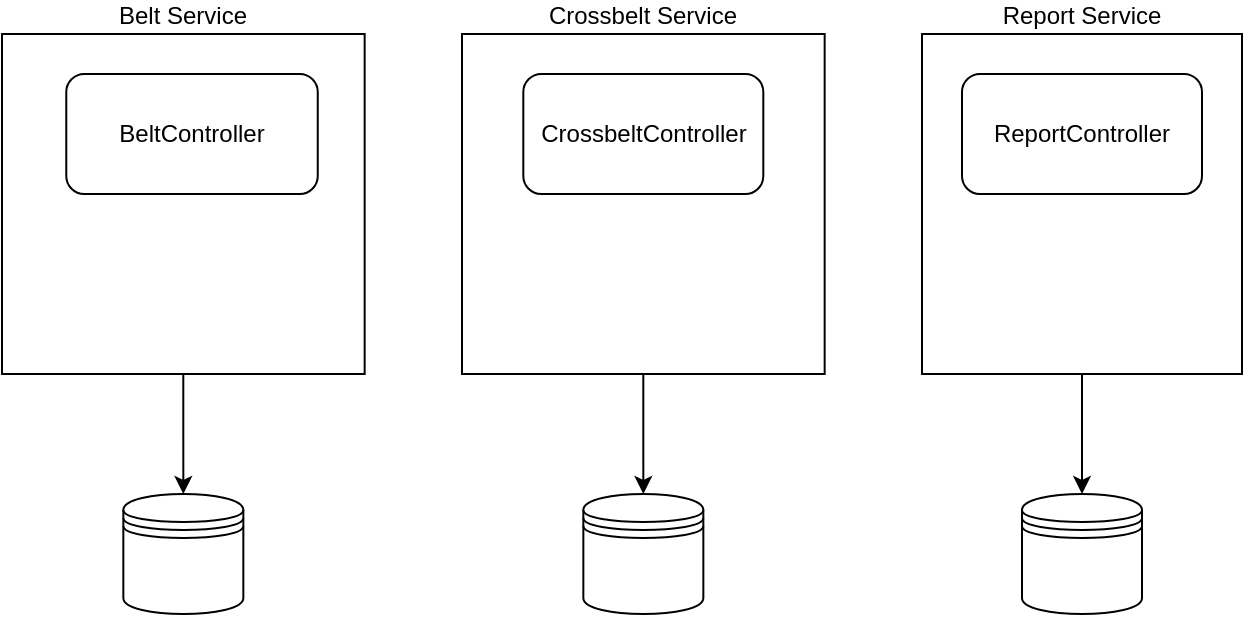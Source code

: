 <mxfile version="24.1.0" type="device">
  <diagram name="Page-1" id="opSYaH2J1gWdcnBwjpQx">
    <mxGraphModel dx="1195" dy="678" grid="1" gridSize="10" guides="1" tooltips="1" connect="1" arrows="1" fold="1" page="1" pageScale="1" pageWidth="850" pageHeight="1100" math="0" shadow="0">
      <root>
        <mxCell id="0" />
        <mxCell id="1" parent="0" />
        <mxCell id="ZtgmJ8ed2L3JojrhqnTy-53" value="" style="edgeStyle=orthogonalEdgeStyle;rounded=0;orthogonalLoop=1;jettySize=auto;html=1;entryX=0.5;entryY=0;entryDx=0;entryDy=0;" edge="1" parent="1" source="ZtgmJ8ed2L3JojrhqnTy-1" target="ZtgmJ8ed2L3JojrhqnTy-54">
          <mxGeometry relative="1" as="geometry">
            <mxPoint x="630" y="340" as="targetPoint" />
            <Array as="points">
              <mxPoint x="630" y="300" />
              <mxPoint x="630" y="300" />
            </Array>
          </mxGeometry>
        </mxCell>
        <mxCell id="ZtgmJ8ed2L3JojrhqnTy-1" value="Report Service" style="rounded=0;whiteSpace=wrap;html=1;labelPosition=center;verticalLabelPosition=top;align=center;verticalAlign=bottom;" vertex="1" parent="1">
          <mxGeometry x="550" y="90" width="160" height="170" as="geometry" />
        </mxCell>
        <mxCell id="ZtgmJ8ed2L3JojrhqnTy-48" value="" style="group" vertex="1" connectable="0" parent="1">
          <mxGeometry x="320" y="90" width="181.33" height="170" as="geometry" />
        </mxCell>
        <mxCell id="QX6qnde6JWg4k-6KLHOT-1" value="Crossbelt&amp;nbsp;&lt;span style=&quot;background-color: initial;&quot;&gt;Service&lt;/span&gt;" style="rounded=0;whiteSpace=wrap;html=1;labelPosition=center;verticalLabelPosition=top;align=center;verticalAlign=bottom;aspect=fixed;" parent="ZtgmJ8ed2L3JojrhqnTy-48" vertex="1">
          <mxGeometry width="181.33" height="170" as="geometry" />
        </mxCell>
        <mxCell id="ZtgmJ8ed2L3JojrhqnTy-47" value="CrossbeltController" style="rounded=1;whiteSpace=wrap;html=1;" vertex="1" parent="ZtgmJ8ed2L3JojrhqnTy-48">
          <mxGeometry x="30.66" y="20.0" width="120" height="60" as="geometry" />
        </mxCell>
        <mxCell id="ZtgmJ8ed2L3JojrhqnTy-49" value="ReportController" style="rounded=1;whiteSpace=wrap;html=1;" vertex="1" parent="1">
          <mxGeometry x="570" y="110" width="120" height="60" as="geometry" />
        </mxCell>
        <mxCell id="ZtgmJ8ed2L3JojrhqnTy-50" value="" style="shape=datastore;whiteSpace=wrap;html=1;" vertex="1" parent="1">
          <mxGeometry x="380.67" y="320" width="60" height="60" as="geometry" />
        </mxCell>
        <mxCell id="ZtgmJ8ed2L3JojrhqnTy-54" value="" style="shape=datastore;whiteSpace=wrap;html=1;" vertex="1" parent="1">
          <mxGeometry x="600" y="320" width="60" height="60" as="geometry" />
        </mxCell>
        <mxCell id="ZtgmJ8ed2L3JojrhqnTy-56" value="" style="shape=datastore;whiteSpace=wrap;html=1;" vertex="1" parent="1">
          <mxGeometry x="150.67" y="320" width="60" height="60" as="geometry" />
        </mxCell>
        <mxCell id="ZtgmJ8ed2L3JojrhqnTy-57" value="" style="group" vertex="1" connectable="0" parent="1">
          <mxGeometry x="90" y="90" width="190" height="170" as="geometry" />
        </mxCell>
        <mxCell id="ZtgmJ8ed2L3JojrhqnTy-58" value="Belt&amp;nbsp;&lt;span style=&quot;background-color: initial;&quot;&gt;Service&lt;/span&gt;" style="rounded=0;whiteSpace=wrap;html=1;labelPosition=center;verticalLabelPosition=top;align=center;verticalAlign=bottom;aspect=fixed;" vertex="1" parent="ZtgmJ8ed2L3JojrhqnTy-57">
          <mxGeometry width="181.33" height="170" as="geometry" />
        </mxCell>
        <mxCell id="ZtgmJ8ed2L3JojrhqnTy-59" value="BeltController" style="rounded=1;whiteSpace=wrap;html=1;" vertex="1" parent="ZtgmJ8ed2L3JojrhqnTy-57">
          <mxGeometry x="32.136" y="20" width="125.738" height="60" as="geometry" />
        </mxCell>
        <mxCell id="ZtgmJ8ed2L3JojrhqnTy-63" style="edgeStyle=orthogonalEdgeStyle;rounded=0;orthogonalLoop=1;jettySize=auto;html=1;entryX=0.5;entryY=0;entryDx=0;entryDy=0;" edge="1" parent="1" source="QX6qnde6JWg4k-6KLHOT-1" target="ZtgmJ8ed2L3JojrhqnTy-50">
          <mxGeometry relative="1" as="geometry" />
        </mxCell>
        <mxCell id="ZtgmJ8ed2L3JojrhqnTy-64" style="edgeStyle=orthogonalEdgeStyle;rounded=0;orthogonalLoop=1;jettySize=auto;html=1;entryX=0.5;entryY=0;entryDx=0;entryDy=0;" edge="1" parent="1" source="ZtgmJ8ed2L3JojrhqnTy-58" target="ZtgmJ8ed2L3JojrhqnTy-56">
          <mxGeometry relative="1" as="geometry" />
        </mxCell>
      </root>
    </mxGraphModel>
  </diagram>
</mxfile>
